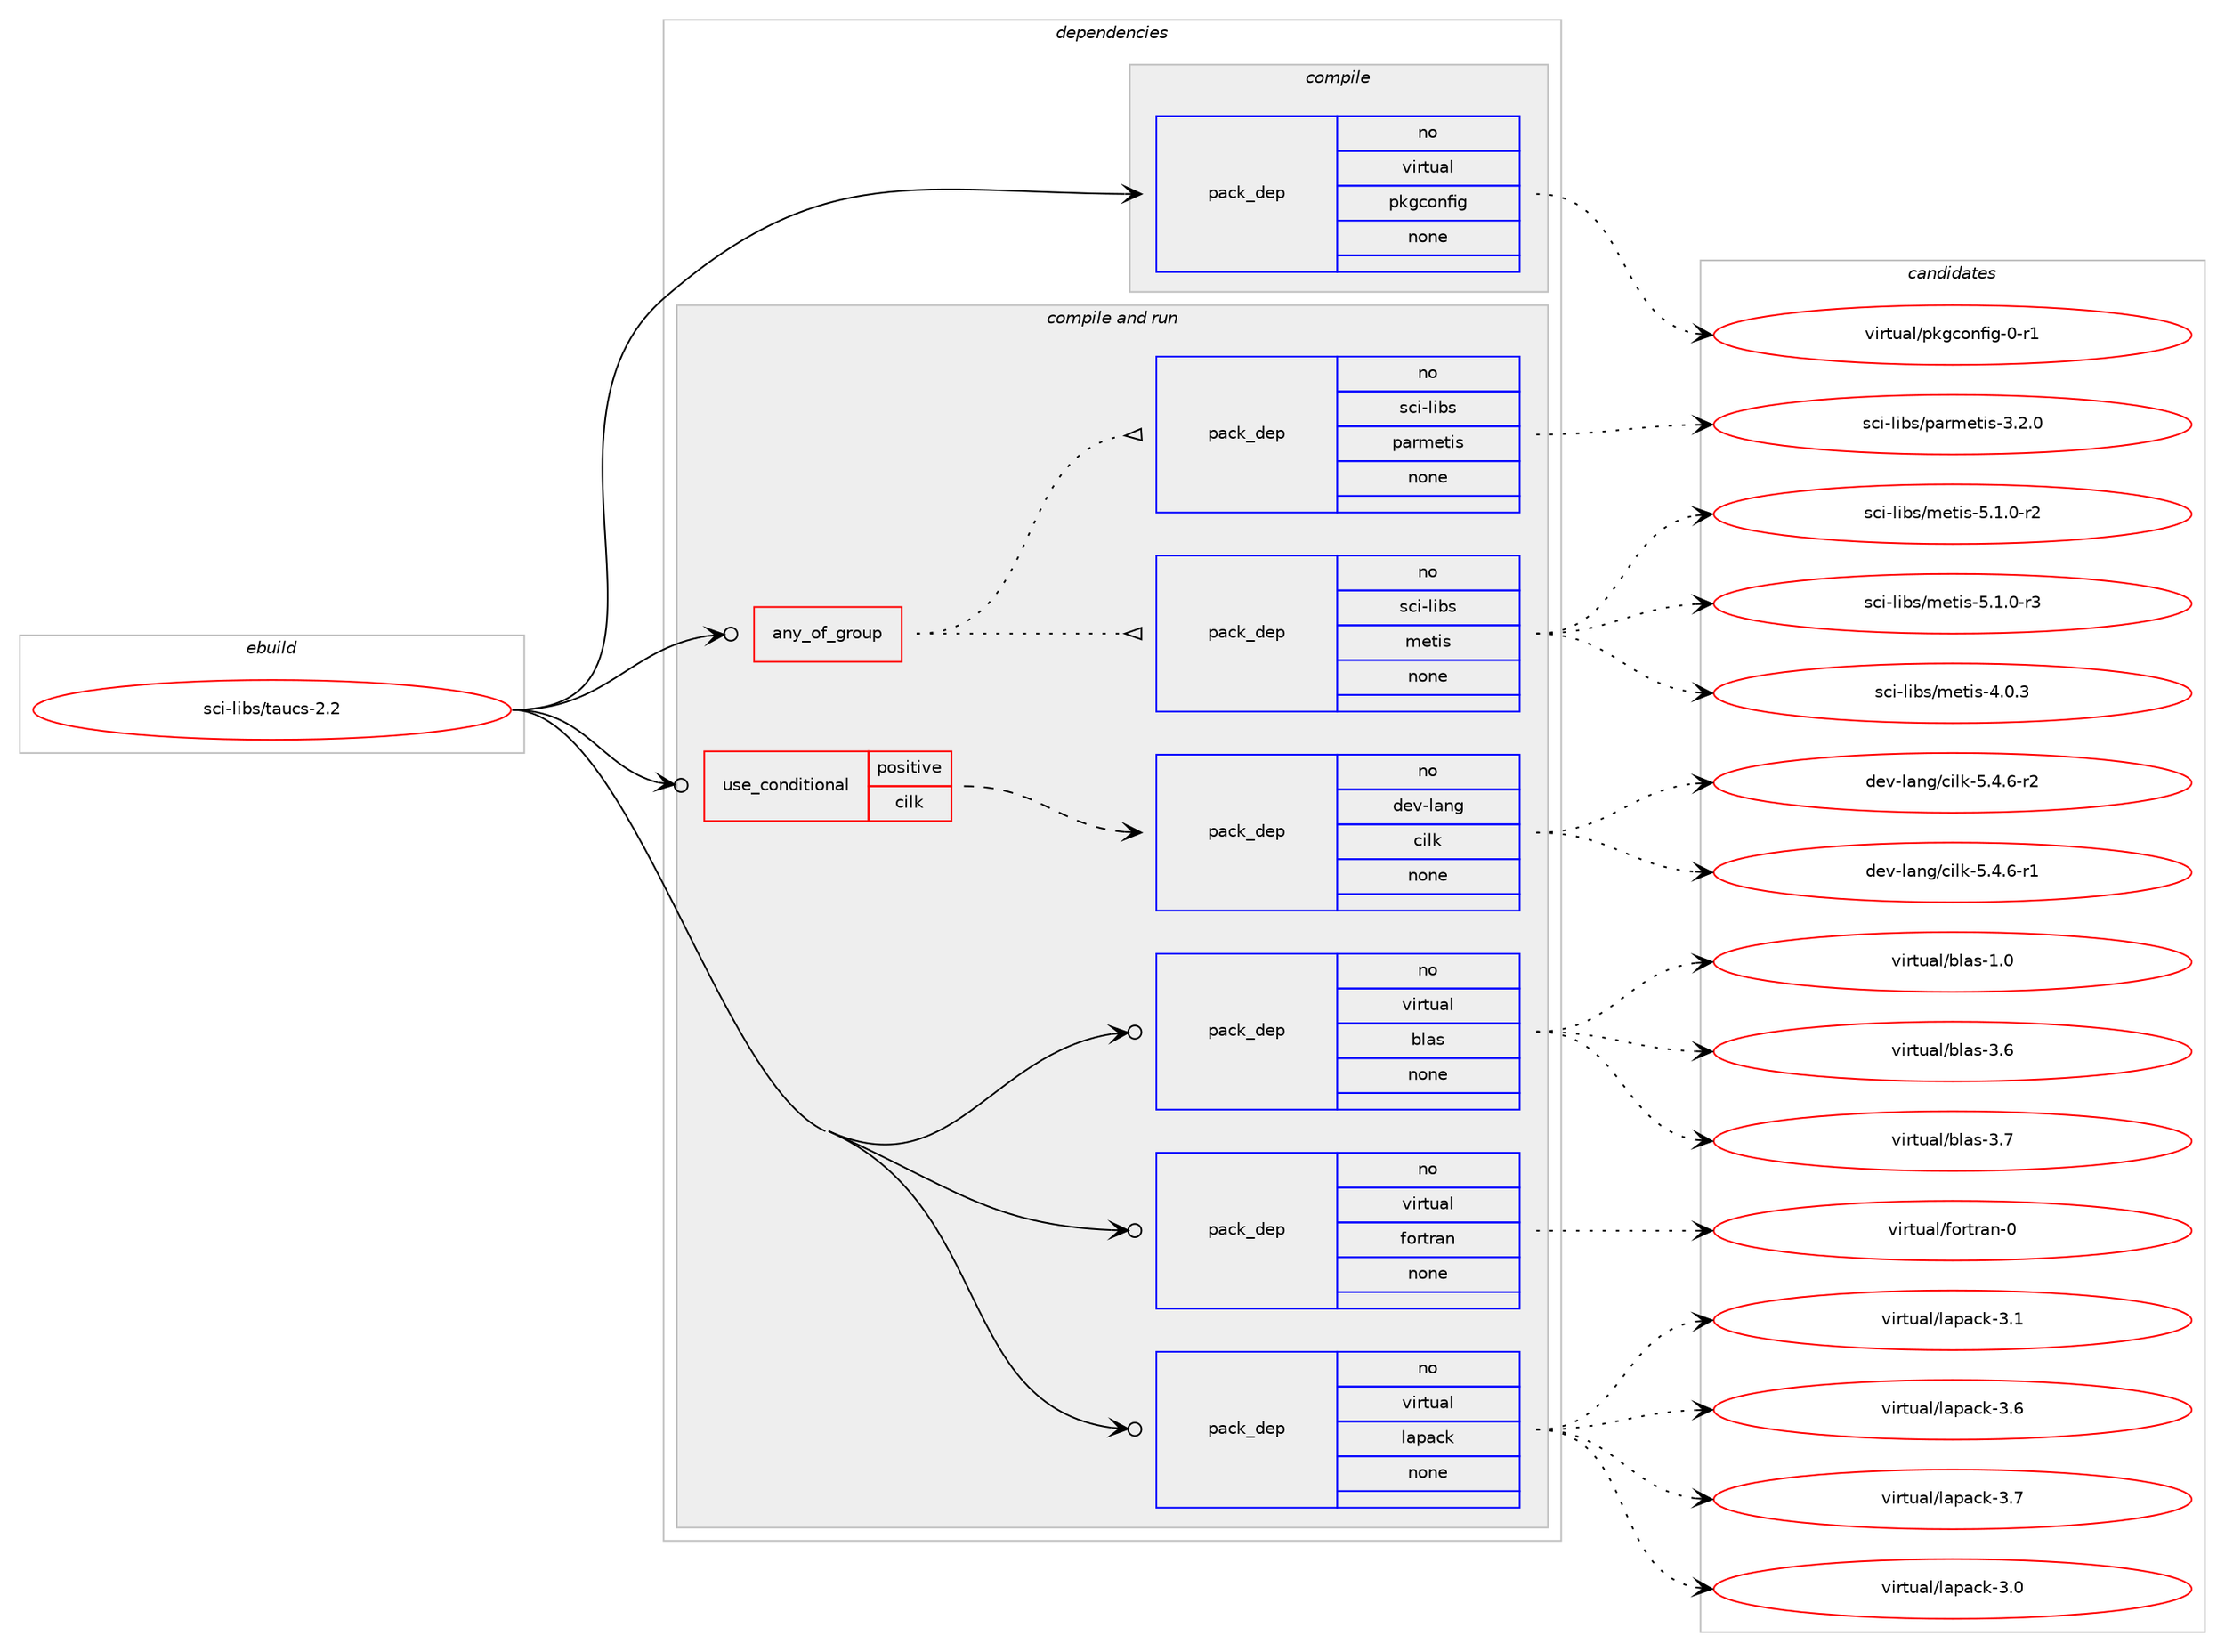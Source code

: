 digraph prolog {

# *************
# Graph options
# *************

newrank=true;
concentrate=true;
compound=true;
graph [rankdir=LR,fontname=Helvetica,fontsize=10,ranksep=1.5];#, ranksep=2.5, nodesep=0.2];
edge  [arrowhead=vee];
node  [fontname=Helvetica,fontsize=10];

# **********
# The ebuild
# **********

subgraph cluster_leftcol {
color=gray;
rank=same;
label=<<i>ebuild</i>>;
id [label="sci-libs/taucs-2.2", color=red, width=4, href="../sci-libs/taucs-2.2.svg"];
}

# ****************
# The dependencies
# ****************

subgraph cluster_midcol {
color=gray;
label=<<i>dependencies</i>>;
subgraph cluster_compile {
fillcolor="#eeeeee";
style=filled;
label=<<i>compile</i>>;
subgraph pack335068 {
dependency454165 [label=<<TABLE BORDER="0" CELLBORDER="1" CELLSPACING="0" CELLPADDING="4" WIDTH="220"><TR><TD ROWSPAN="6" CELLPADDING="30">pack_dep</TD></TR><TR><TD WIDTH="110">no</TD></TR><TR><TD>virtual</TD></TR><TR><TD>pkgconfig</TD></TR><TR><TD>none</TD></TR><TR><TD></TD></TR></TABLE>>, shape=none, color=blue];
}
id:e -> dependency454165:w [weight=20,style="solid",arrowhead="vee"];
}
subgraph cluster_compileandrun {
fillcolor="#eeeeee";
style=filled;
label=<<i>compile and run</i>>;
subgraph any7685 {
dependency454166 [label=<<TABLE BORDER="0" CELLBORDER="1" CELLSPACING="0" CELLPADDING="4"><TR><TD CELLPADDING="10">any_of_group</TD></TR></TABLE>>, shape=none, color=red];subgraph pack335069 {
dependency454167 [label=<<TABLE BORDER="0" CELLBORDER="1" CELLSPACING="0" CELLPADDING="4" WIDTH="220"><TR><TD ROWSPAN="6" CELLPADDING="30">pack_dep</TD></TR><TR><TD WIDTH="110">no</TD></TR><TR><TD>sci-libs</TD></TR><TR><TD>metis</TD></TR><TR><TD>none</TD></TR><TR><TD></TD></TR></TABLE>>, shape=none, color=blue];
}
dependency454166:e -> dependency454167:w [weight=20,style="dotted",arrowhead="oinv"];
subgraph pack335070 {
dependency454168 [label=<<TABLE BORDER="0" CELLBORDER="1" CELLSPACING="0" CELLPADDING="4" WIDTH="220"><TR><TD ROWSPAN="6" CELLPADDING="30">pack_dep</TD></TR><TR><TD WIDTH="110">no</TD></TR><TR><TD>sci-libs</TD></TR><TR><TD>parmetis</TD></TR><TR><TD>none</TD></TR><TR><TD></TD></TR></TABLE>>, shape=none, color=blue];
}
dependency454166:e -> dependency454168:w [weight=20,style="dotted",arrowhead="oinv"];
}
id:e -> dependency454166:w [weight=20,style="solid",arrowhead="odotvee"];
subgraph cond111163 {
dependency454169 [label=<<TABLE BORDER="0" CELLBORDER="1" CELLSPACING="0" CELLPADDING="4"><TR><TD ROWSPAN="3" CELLPADDING="10">use_conditional</TD></TR><TR><TD>positive</TD></TR><TR><TD>cilk</TD></TR></TABLE>>, shape=none, color=red];
subgraph pack335071 {
dependency454170 [label=<<TABLE BORDER="0" CELLBORDER="1" CELLSPACING="0" CELLPADDING="4" WIDTH="220"><TR><TD ROWSPAN="6" CELLPADDING="30">pack_dep</TD></TR><TR><TD WIDTH="110">no</TD></TR><TR><TD>dev-lang</TD></TR><TR><TD>cilk</TD></TR><TR><TD>none</TD></TR><TR><TD></TD></TR></TABLE>>, shape=none, color=blue];
}
dependency454169:e -> dependency454170:w [weight=20,style="dashed",arrowhead="vee"];
}
id:e -> dependency454169:w [weight=20,style="solid",arrowhead="odotvee"];
subgraph pack335072 {
dependency454171 [label=<<TABLE BORDER="0" CELLBORDER="1" CELLSPACING="0" CELLPADDING="4" WIDTH="220"><TR><TD ROWSPAN="6" CELLPADDING="30">pack_dep</TD></TR><TR><TD WIDTH="110">no</TD></TR><TR><TD>virtual</TD></TR><TR><TD>blas</TD></TR><TR><TD>none</TD></TR><TR><TD></TD></TR></TABLE>>, shape=none, color=blue];
}
id:e -> dependency454171:w [weight=20,style="solid",arrowhead="odotvee"];
subgraph pack335073 {
dependency454172 [label=<<TABLE BORDER="0" CELLBORDER="1" CELLSPACING="0" CELLPADDING="4" WIDTH="220"><TR><TD ROWSPAN="6" CELLPADDING="30">pack_dep</TD></TR><TR><TD WIDTH="110">no</TD></TR><TR><TD>virtual</TD></TR><TR><TD>fortran</TD></TR><TR><TD>none</TD></TR><TR><TD></TD></TR></TABLE>>, shape=none, color=blue];
}
id:e -> dependency454172:w [weight=20,style="solid",arrowhead="odotvee"];
subgraph pack335074 {
dependency454173 [label=<<TABLE BORDER="0" CELLBORDER="1" CELLSPACING="0" CELLPADDING="4" WIDTH="220"><TR><TD ROWSPAN="6" CELLPADDING="30">pack_dep</TD></TR><TR><TD WIDTH="110">no</TD></TR><TR><TD>virtual</TD></TR><TR><TD>lapack</TD></TR><TR><TD>none</TD></TR><TR><TD></TD></TR></TABLE>>, shape=none, color=blue];
}
id:e -> dependency454173:w [weight=20,style="solid",arrowhead="odotvee"];
}
subgraph cluster_run {
fillcolor="#eeeeee";
style=filled;
label=<<i>run</i>>;
}
}

# **************
# The candidates
# **************

subgraph cluster_choices {
rank=same;
color=gray;
label=<<i>candidates</i>>;

subgraph choice335068 {
color=black;
nodesep=1;
choice11810511411611797108471121071039911111010210510345484511449 [label="virtual/pkgconfig-0-r1", color=red, width=4,href="../virtual/pkgconfig-0-r1.svg"];
dependency454165:e -> choice11810511411611797108471121071039911111010210510345484511449:w [style=dotted,weight="100"];
}
subgraph choice335069 {
color=black;
nodesep=1;
choice11599105451081059811547109101116105115455246484651 [label="sci-libs/metis-4.0.3", color=red, width=4,href="../sci-libs/metis-4.0.3.svg"];
choice115991054510810598115471091011161051154553464946484511450 [label="sci-libs/metis-5.1.0-r2", color=red, width=4,href="../sci-libs/metis-5.1.0-r2.svg"];
choice115991054510810598115471091011161051154553464946484511451 [label="sci-libs/metis-5.1.0-r3", color=red, width=4,href="../sci-libs/metis-5.1.0-r3.svg"];
dependency454167:e -> choice11599105451081059811547109101116105115455246484651:w [style=dotted,weight="100"];
dependency454167:e -> choice115991054510810598115471091011161051154553464946484511450:w [style=dotted,weight="100"];
dependency454167:e -> choice115991054510810598115471091011161051154553464946484511451:w [style=dotted,weight="100"];
}
subgraph choice335070 {
color=black;
nodesep=1;
choice1159910545108105981154711297114109101116105115455146504648 [label="sci-libs/parmetis-3.2.0", color=red, width=4,href="../sci-libs/parmetis-3.2.0.svg"];
dependency454168:e -> choice1159910545108105981154711297114109101116105115455146504648:w [style=dotted,weight="100"];
}
subgraph choice335071 {
color=black;
nodesep=1;
choice100101118451089711010347991051081074553465246544511449 [label="dev-lang/cilk-5.4.6-r1", color=red, width=4,href="../dev-lang/cilk-5.4.6-r1.svg"];
choice100101118451089711010347991051081074553465246544511450 [label="dev-lang/cilk-5.4.6-r2", color=red, width=4,href="../dev-lang/cilk-5.4.6-r2.svg"];
dependency454170:e -> choice100101118451089711010347991051081074553465246544511449:w [style=dotted,weight="100"];
dependency454170:e -> choice100101118451089711010347991051081074553465246544511450:w [style=dotted,weight="100"];
}
subgraph choice335072 {
color=black;
nodesep=1;
choice1181051141161179710847981089711545494648 [label="virtual/blas-1.0", color=red, width=4,href="../virtual/blas-1.0.svg"];
choice1181051141161179710847981089711545514654 [label="virtual/blas-3.6", color=red, width=4,href="../virtual/blas-3.6.svg"];
choice1181051141161179710847981089711545514655 [label="virtual/blas-3.7", color=red, width=4,href="../virtual/blas-3.7.svg"];
dependency454171:e -> choice1181051141161179710847981089711545494648:w [style=dotted,weight="100"];
dependency454171:e -> choice1181051141161179710847981089711545514654:w [style=dotted,weight="100"];
dependency454171:e -> choice1181051141161179710847981089711545514655:w [style=dotted,weight="100"];
}
subgraph choice335073 {
color=black;
nodesep=1;
choice1181051141161179710847102111114116114971104548 [label="virtual/fortran-0", color=red, width=4,href="../virtual/fortran-0.svg"];
dependency454172:e -> choice1181051141161179710847102111114116114971104548:w [style=dotted,weight="100"];
}
subgraph choice335074 {
color=black;
nodesep=1;
choice118105114116117971084710897112979910745514648 [label="virtual/lapack-3.0", color=red, width=4,href="../virtual/lapack-3.0.svg"];
choice118105114116117971084710897112979910745514649 [label="virtual/lapack-3.1", color=red, width=4,href="../virtual/lapack-3.1.svg"];
choice118105114116117971084710897112979910745514654 [label="virtual/lapack-3.6", color=red, width=4,href="../virtual/lapack-3.6.svg"];
choice118105114116117971084710897112979910745514655 [label="virtual/lapack-3.7", color=red, width=4,href="../virtual/lapack-3.7.svg"];
dependency454173:e -> choice118105114116117971084710897112979910745514648:w [style=dotted,weight="100"];
dependency454173:e -> choice118105114116117971084710897112979910745514649:w [style=dotted,weight="100"];
dependency454173:e -> choice118105114116117971084710897112979910745514654:w [style=dotted,weight="100"];
dependency454173:e -> choice118105114116117971084710897112979910745514655:w [style=dotted,weight="100"];
}
}

}
